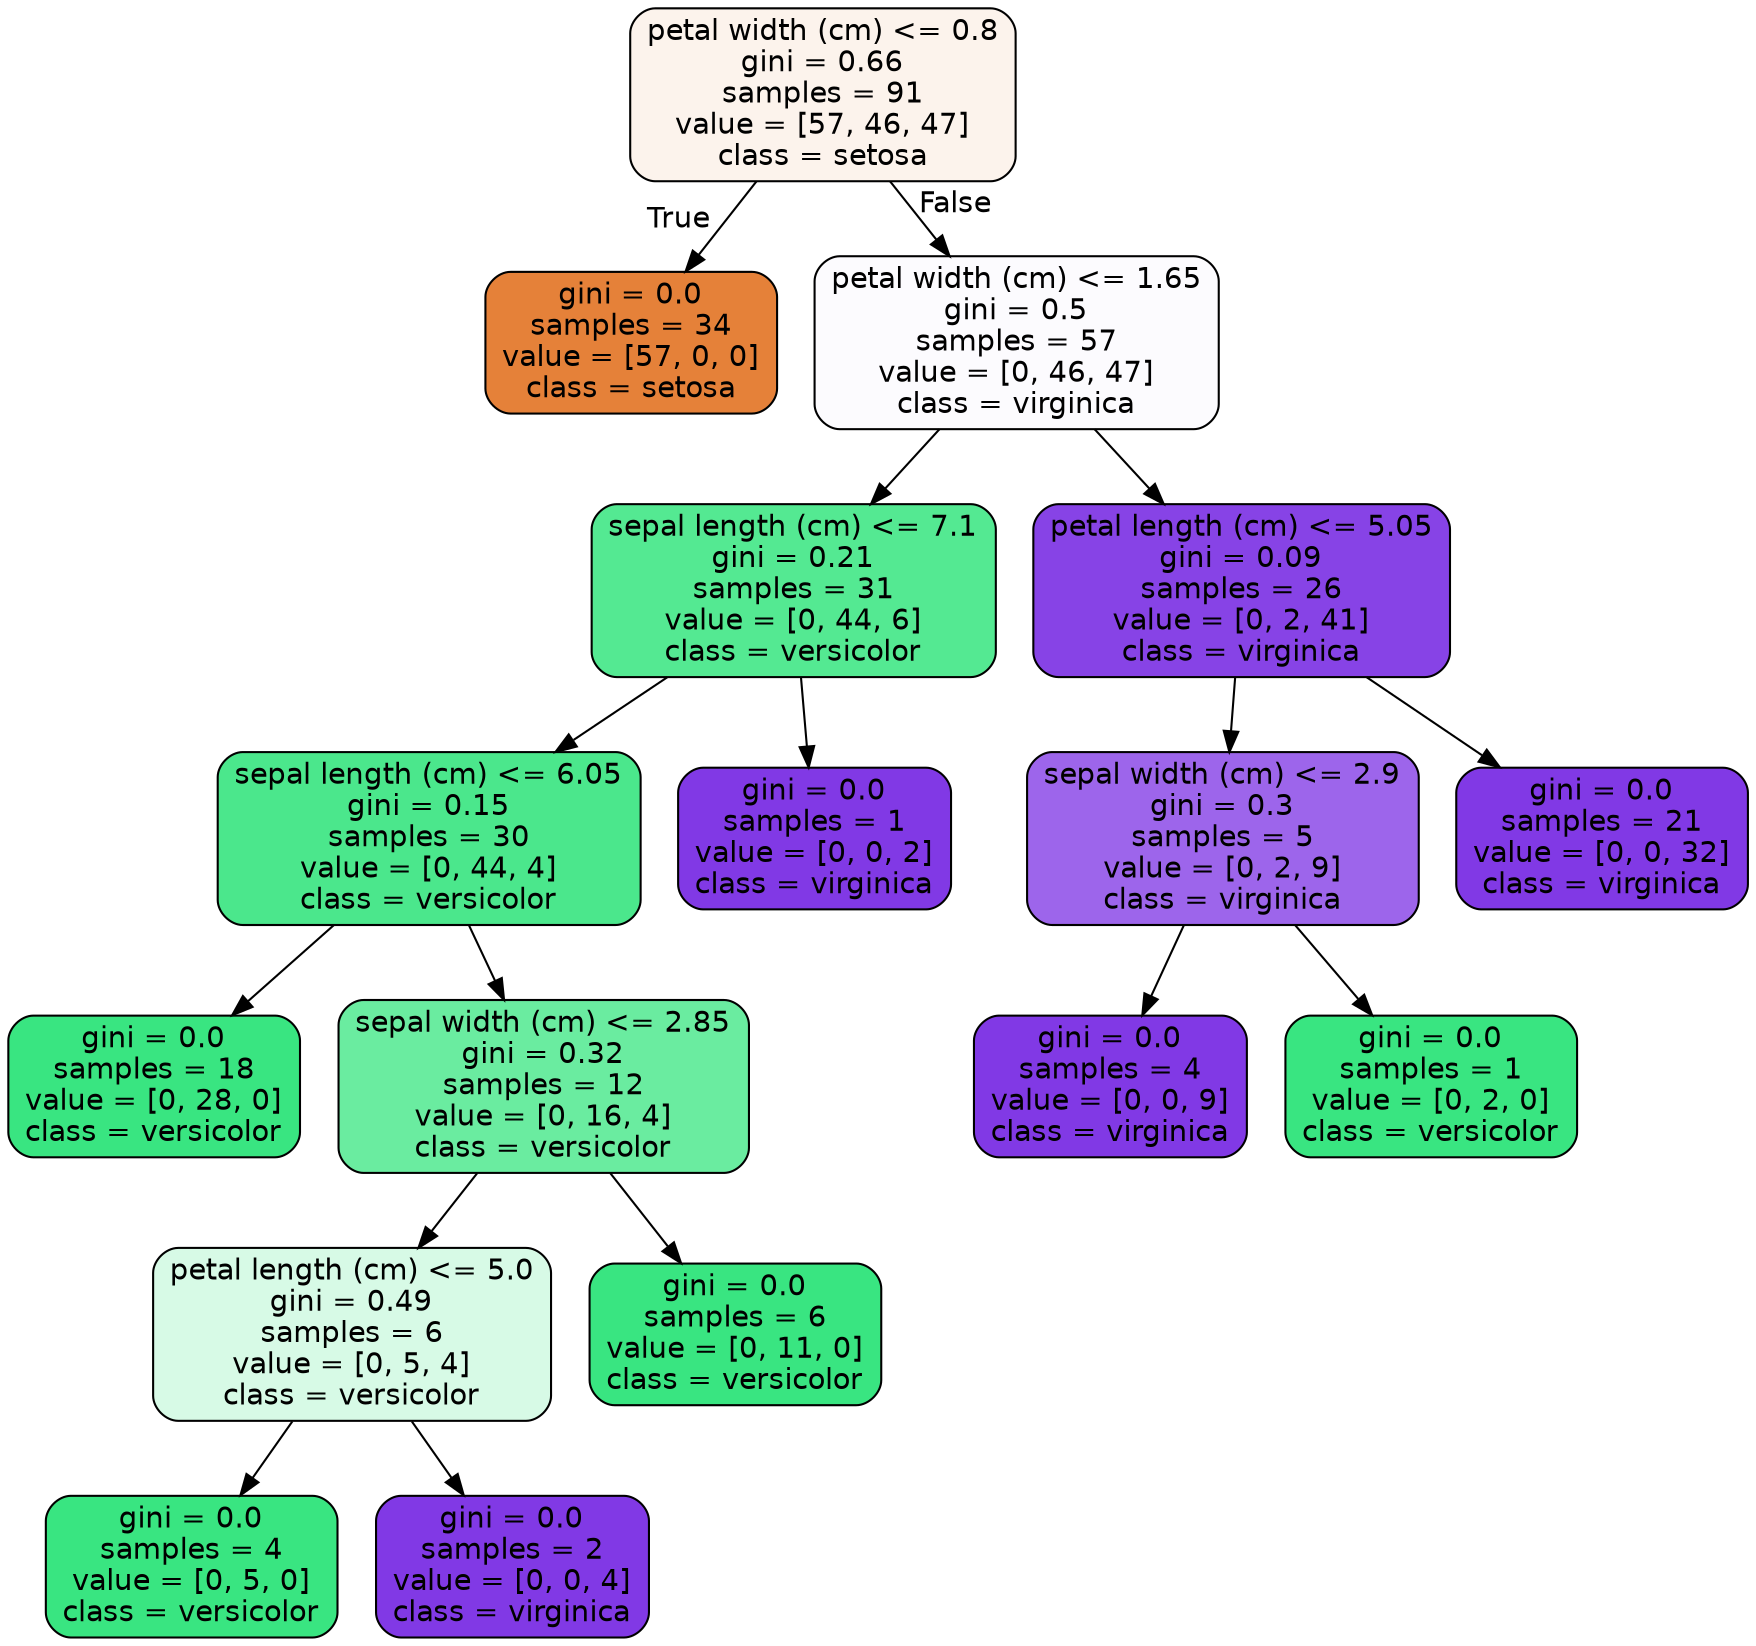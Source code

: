 digraph Tree {
node [shape=box, style="filled, rounded", color="black", fontname=helvetica] ;
edge [fontname=helvetica] ;
0 [label="petal width (cm) <= 0.8\ngini = 0.66\nsamples = 91\nvalue = [57, 46, 47]\nclass = setosa", fillcolor="#fcf3ec"] ;
1 [label="gini = 0.0\nsamples = 34\nvalue = [57, 0, 0]\nclass = setosa", fillcolor="#e58139"] ;
0 -> 1 [labeldistance=2.5, labelangle=45, headlabel="True"] ;
2 [label="petal width (cm) <= 1.65\ngini = 0.5\nsamples = 57\nvalue = [0, 46, 47]\nclass = virginica", fillcolor="#fcfbfe"] ;
0 -> 2 [labeldistance=2.5, labelangle=-45, headlabel="False"] ;
3 [label="sepal length (cm) <= 7.1\ngini = 0.21\nsamples = 31\nvalue = [0, 44, 6]\nclass = versicolor", fillcolor="#54e992"] ;
2 -> 3 ;
4 [label="sepal length (cm) <= 6.05\ngini = 0.15\nsamples = 30\nvalue = [0, 44, 4]\nclass = versicolor", fillcolor="#4be78c"] ;
3 -> 4 ;
5 [label="gini = 0.0\nsamples = 18\nvalue = [0, 28, 0]\nclass = versicolor", fillcolor="#39e581"] ;
4 -> 5 ;
6 [label="sepal width (cm) <= 2.85\ngini = 0.32\nsamples = 12\nvalue = [0, 16, 4]\nclass = versicolor", fillcolor="#6aeca0"] ;
4 -> 6 ;
7 [label="petal length (cm) <= 5.0\ngini = 0.49\nsamples = 6\nvalue = [0, 5, 4]\nclass = versicolor", fillcolor="#d7fae6"] ;
6 -> 7 ;
8 [label="gini = 0.0\nsamples = 4\nvalue = [0, 5, 0]\nclass = versicolor", fillcolor="#39e581"] ;
7 -> 8 ;
9 [label="gini = 0.0\nsamples = 2\nvalue = [0, 0, 4]\nclass = virginica", fillcolor="#8139e5"] ;
7 -> 9 ;
10 [label="gini = 0.0\nsamples = 6\nvalue = [0, 11, 0]\nclass = versicolor", fillcolor="#39e581"] ;
6 -> 10 ;
11 [label="gini = 0.0\nsamples = 1\nvalue = [0, 0, 2]\nclass = virginica", fillcolor="#8139e5"] ;
3 -> 11 ;
12 [label="petal length (cm) <= 5.05\ngini = 0.09\nsamples = 26\nvalue = [0, 2, 41]\nclass = virginica", fillcolor="#8743e6"] ;
2 -> 12 ;
13 [label="sepal width (cm) <= 2.9\ngini = 0.3\nsamples = 5\nvalue = [0, 2, 9]\nclass = virginica", fillcolor="#9d65eb"] ;
12 -> 13 ;
14 [label="gini = 0.0\nsamples = 4\nvalue = [0, 0, 9]\nclass = virginica", fillcolor="#8139e5"] ;
13 -> 14 ;
15 [label="gini = 0.0\nsamples = 1\nvalue = [0, 2, 0]\nclass = versicolor", fillcolor="#39e581"] ;
13 -> 15 ;
16 [label="gini = 0.0\nsamples = 21\nvalue = [0, 0, 32]\nclass = virginica", fillcolor="#8139e5"] ;
12 -> 16 ;
}